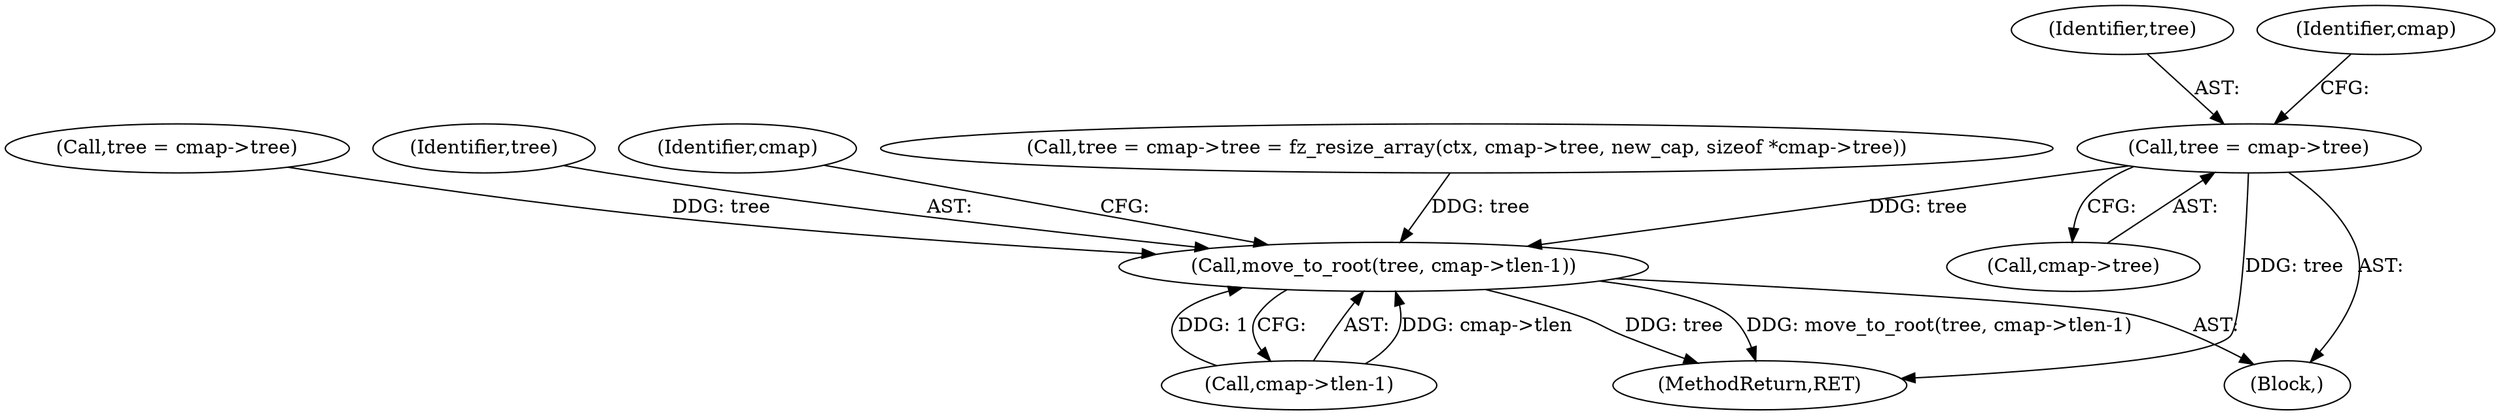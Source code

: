 digraph "0_ghostscript_f597300439e62f5e921f0d7b1e880b5c1a1f1607@pointer" {
"1000134" [label="(Call,tree = cmap->tree)"];
"1000724" [label="(Call,move_to_root(tree, cmap->tlen-1))"];
"1000331" [label="(Call,tree = cmap->tree)"];
"1000726" [label="(Call,cmap->tlen-1)"];
"1000119" [label="(Block,)"];
"1000135" [label="(Identifier,tree)"];
"1000725" [label="(Identifier,tree)"];
"1000733" [label="(Identifier,cmap)"];
"1000585" [label="(Call,tree = cmap->tree = fz_resize_array(ctx, cmap->tree, new_cap, sizeof *cmap->tree))"];
"1000724" [label="(Call,move_to_root(tree, cmap->tlen-1))"];
"1000141" [label="(Identifier,cmap)"];
"1000759" [label="(MethodReturn,RET)"];
"1000134" [label="(Call,tree = cmap->tree)"];
"1000136" [label="(Call,cmap->tree)"];
"1000134" -> "1000119"  [label="AST: "];
"1000134" -> "1000136"  [label="CFG: "];
"1000135" -> "1000134"  [label="AST: "];
"1000136" -> "1000134"  [label="AST: "];
"1000141" -> "1000134"  [label="CFG: "];
"1000134" -> "1000759"  [label="DDG: tree"];
"1000134" -> "1000724"  [label="DDG: tree"];
"1000724" -> "1000119"  [label="AST: "];
"1000724" -> "1000726"  [label="CFG: "];
"1000725" -> "1000724"  [label="AST: "];
"1000726" -> "1000724"  [label="AST: "];
"1000733" -> "1000724"  [label="CFG: "];
"1000724" -> "1000759"  [label="DDG: move_to_root(tree, cmap->tlen-1)"];
"1000724" -> "1000759"  [label="DDG: tree"];
"1000331" -> "1000724"  [label="DDG: tree"];
"1000585" -> "1000724"  [label="DDG: tree"];
"1000726" -> "1000724"  [label="DDG: cmap->tlen"];
"1000726" -> "1000724"  [label="DDG: 1"];
}
